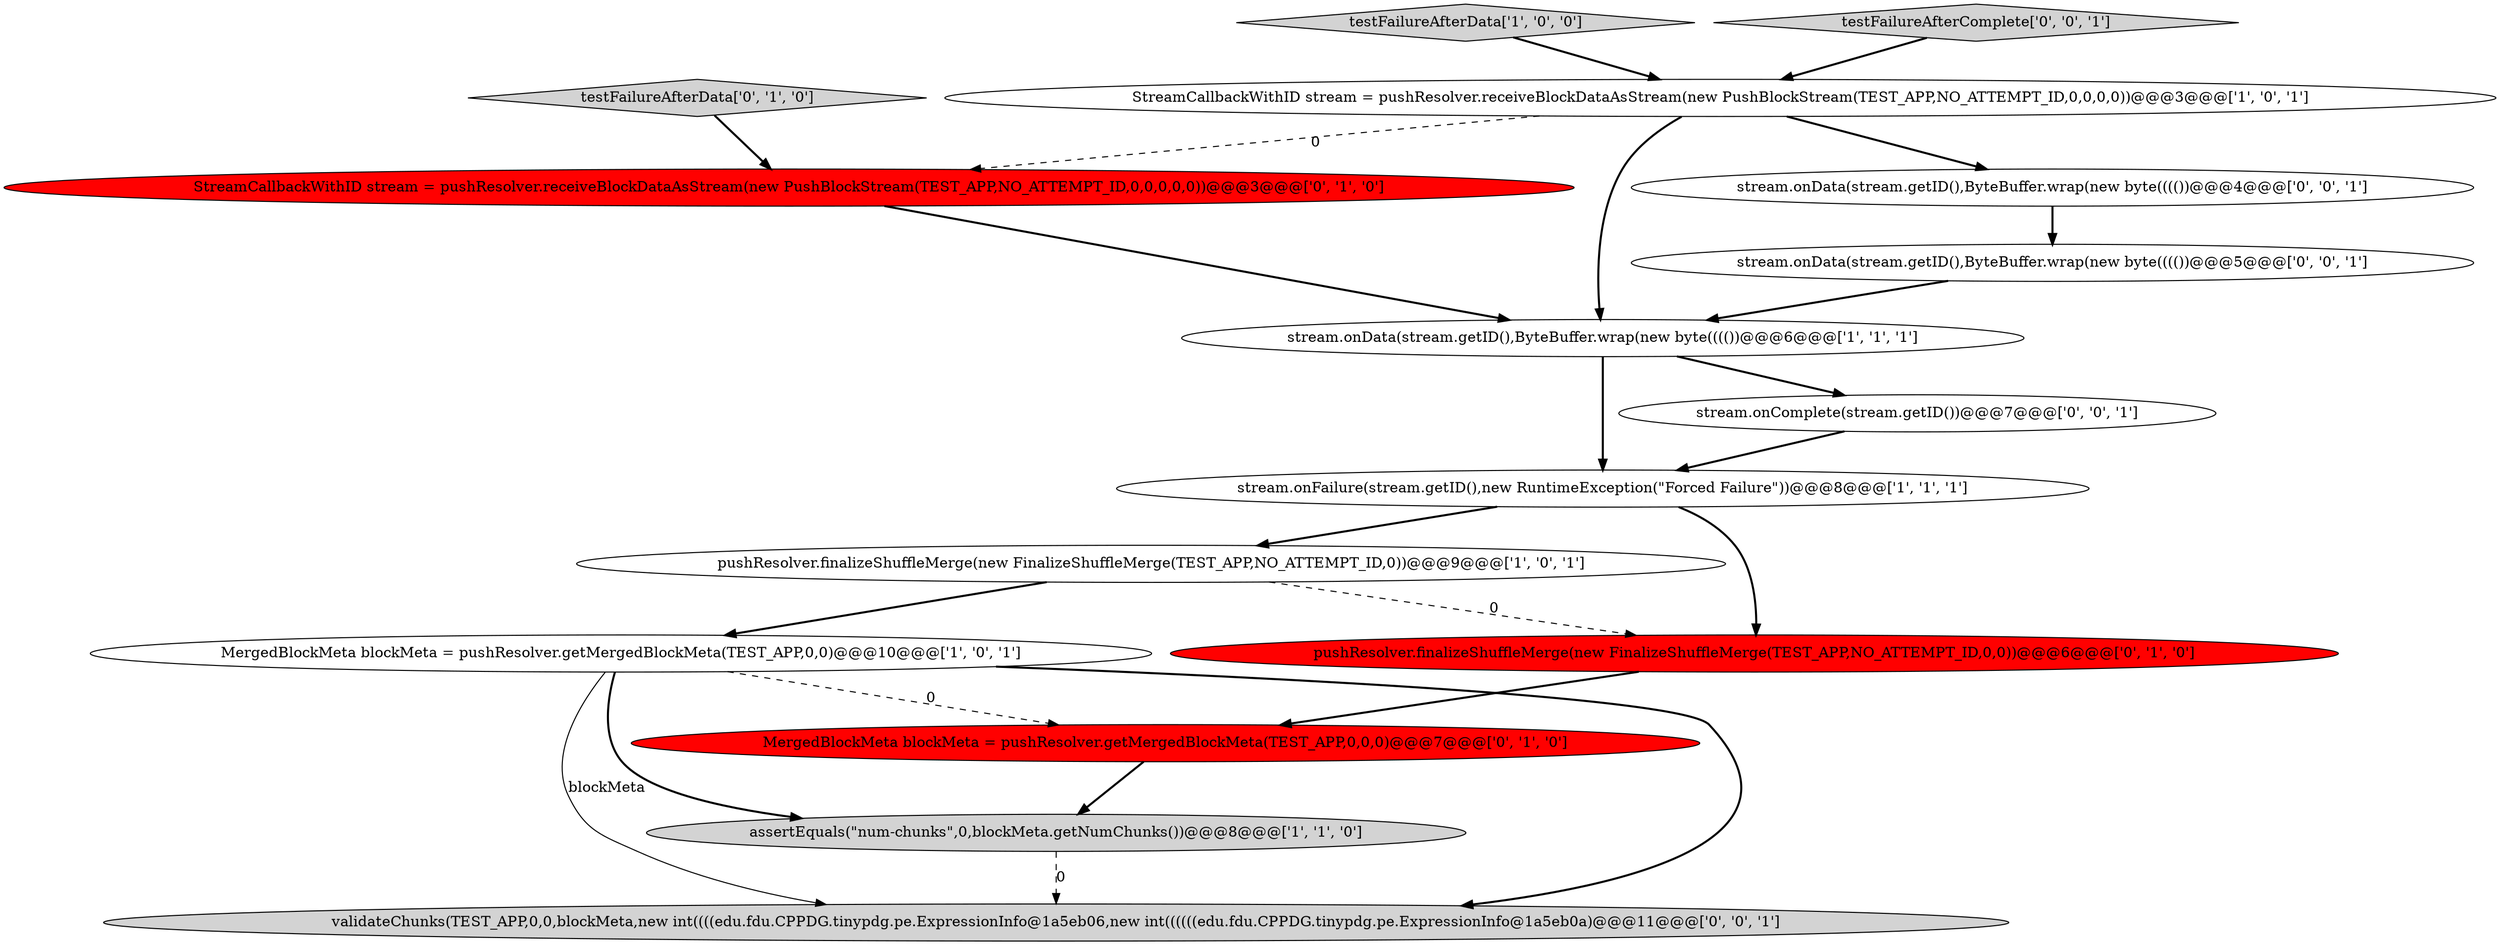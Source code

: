 digraph {
6 [style = filled, label = "pushResolver.finalizeShuffleMerge(new FinalizeShuffleMerge(TEST_APP,NO_ATTEMPT_ID,0))@@@9@@@['1', '0', '1']", fillcolor = white, shape = ellipse image = "AAA0AAABBB1BBB"];
4 [style = filled, label = "testFailureAfterData['1', '0', '0']", fillcolor = lightgray, shape = diamond image = "AAA0AAABBB1BBB"];
9 [style = filled, label = "testFailureAfterData['0', '1', '0']", fillcolor = lightgray, shape = diamond image = "AAA0AAABBB2BBB"];
12 [style = filled, label = "testFailureAfterComplete['0', '0', '1']", fillcolor = lightgray, shape = diamond image = "AAA0AAABBB3BBB"];
15 [style = filled, label = "stream.onData(stream.getID(),ByteBuffer.wrap(new byte(((())@@@5@@@['0', '0', '1']", fillcolor = white, shape = ellipse image = "AAA0AAABBB3BBB"];
3 [style = filled, label = "assertEquals(\"num-chunks\",0,blockMeta.getNumChunks())@@@8@@@['1', '1', '0']", fillcolor = lightgray, shape = ellipse image = "AAA0AAABBB1BBB"];
5 [style = filled, label = "stream.onFailure(stream.getID(),new RuntimeException(\"Forced Failure\"))@@@8@@@['1', '1', '1']", fillcolor = white, shape = ellipse image = "AAA0AAABBB1BBB"];
8 [style = filled, label = "MergedBlockMeta blockMeta = pushResolver.getMergedBlockMeta(TEST_APP,0,0,0)@@@7@@@['0', '1', '0']", fillcolor = red, shape = ellipse image = "AAA1AAABBB2BBB"];
2 [style = filled, label = "MergedBlockMeta blockMeta = pushResolver.getMergedBlockMeta(TEST_APP,0,0)@@@10@@@['1', '0', '1']", fillcolor = white, shape = ellipse image = "AAA0AAABBB1BBB"];
7 [style = filled, label = "pushResolver.finalizeShuffleMerge(new FinalizeShuffleMerge(TEST_APP,NO_ATTEMPT_ID,0,0))@@@6@@@['0', '1', '0']", fillcolor = red, shape = ellipse image = "AAA1AAABBB2BBB"];
14 [style = filled, label = "stream.onData(stream.getID(),ByteBuffer.wrap(new byte(((())@@@4@@@['0', '0', '1']", fillcolor = white, shape = ellipse image = "AAA0AAABBB3BBB"];
13 [style = filled, label = "validateChunks(TEST_APP,0,0,blockMeta,new int((((edu.fdu.CPPDG.tinypdg.pe.ExpressionInfo@1a5eb06,new int((((((edu.fdu.CPPDG.tinypdg.pe.ExpressionInfo@1a5eb0a)@@@11@@@['0', '0', '1']", fillcolor = lightgray, shape = ellipse image = "AAA0AAABBB3BBB"];
0 [style = filled, label = "stream.onData(stream.getID(),ByteBuffer.wrap(new byte(((())@@@6@@@['1', '1', '1']", fillcolor = white, shape = ellipse image = "AAA0AAABBB1BBB"];
1 [style = filled, label = "StreamCallbackWithID stream = pushResolver.receiveBlockDataAsStream(new PushBlockStream(TEST_APP,NO_ATTEMPT_ID,0,0,0,0))@@@3@@@['1', '0', '1']", fillcolor = white, shape = ellipse image = "AAA0AAABBB1BBB"];
10 [style = filled, label = "StreamCallbackWithID stream = pushResolver.receiveBlockDataAsStream(new PushBlockStream(TEST_APP,NO_ATTEMPT_ID,0,0,0,0,0))@@@3@@@['0', '1', '0']", fillcolor = red, shape = ellipse image = "AAA1AAABBB2BBB"];
11 [style = filled, label = "stream.onComplete(stream.getID())@@@7@@@['0', '0', '1']", fillcolor = white, shape = ellipse image = "AAA0AAABBB3BBB"];
6->7 [style = dashed, label="0"];
2->3 [style = bold, label=""];
8->3 [style = bold, label=""];
0->11 [style = bold, label=""];
1->0 [style = bold, label=""];
1->10 [style = dashed, label="0"];
9->10 [style = bold, label=""];
7->8 [style = bold, label=""];
12->1 [style = bold, label=""];
2->8 [style = dashed, label="0"];
3->13 [style = dashed, label="0"];
2->13 [style = bold, label=""];
6->2 [style = bold, label=""];
11->5 [style = bold, label=""];
5->6 [style = bold, label=""];
15->0 [style = bold, label=""];
10->0 [style = bold, label=""];
5->7 [style = bold, label=""];
1->14 [style = bold, label=""];
4->1 [style = bold, label=""];
14->15 [style = bold, label=""];
2->13 [style = solid, label="blockMeta"];
0->5 [style = bold, label=""];
}
